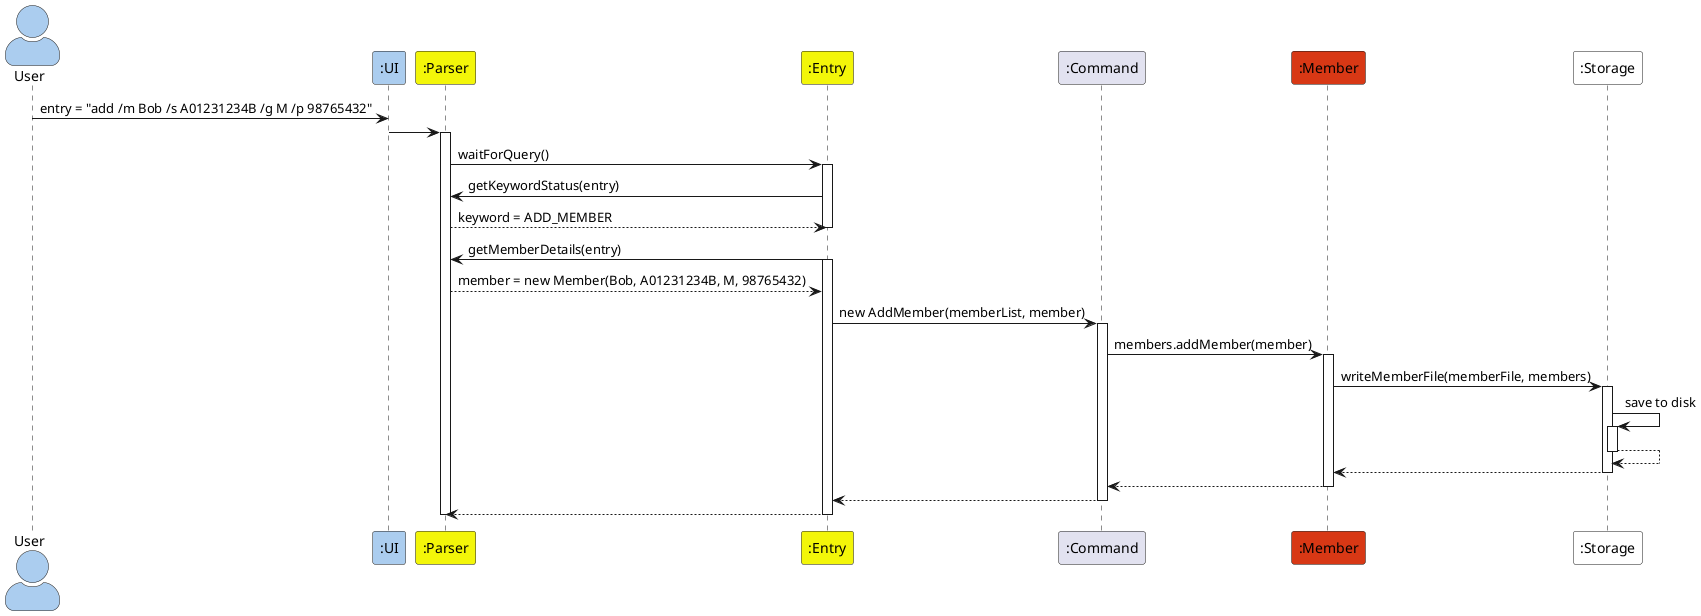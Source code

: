 @startuml
'https://plantuml.com/sequence-diagram
skinparam actorStyle awesome
Actor User as user #abcdef
Participant ":UI" as ui #abcdef
Participant ":Parser" as parser #f3f609
Participant ":Entry" as entry #f3f609
Participant ":Command" as command
Participant ":Member" as member #d83815
Participant ":Storage" as storage #ffffff

user -> ui : entry = "add /m Bob /s A01231234B /g M /p 98765432"

ui -> parser
activate parser

parser -> entry : waitForQuery()
activate entry

entry -> parser : getKeywordStatus(entry)

parser --> entry : keyword = ADD_MEMBER
deactivate entry

entry -> parser : getMemberDetails(entry)
activate entry
parser --> entry : member = new Member(Bob, A01231234B, M, 98765432)

entry -> command : new AddMember(memberList, member)
activate command

command -> member : members.addMember(member)
activate member

member -> storage : writeMemberFile(memberFile, members)
activate storage

storage -> storage : save to disk
activate storage

storage --> storage
deactivate storage

storage --> member
deactivate storage

member --> command
deactivate member

command --> entry
deactivate command

entry --> parser
deactivate entry

deactivate parser
@enduml